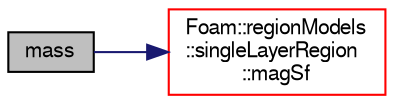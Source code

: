 digraph "mass"
{
  bgcolor="transparent";
  edge [fontname="FreeSans",fontsize="10",labelfontname="FreeSans",labelfontsize="10"];
  node [fontname="FreeSans",fontsize="10",shape=record];
  rankdir="LR";
  Node3436 [label="mass",height=0.2,width=0.4,color="black", fillcolor="grey75", style="filled", fontcolor="black"];
  Node3436 -> Node3437 [color="midnightblue",fontsize="10",style="solid",fontname="FreeSans"];
  Node3437 [label="Foam::regionModels\l::singleLayerRegion\l::magSf",height=0.2,width=0.4,color="red",URL="$a29018.html#a731a7fa3f5bd4f856355b52d64f38d1a",tooltip="Return the face area magnitudes / [m2]. "];
}
